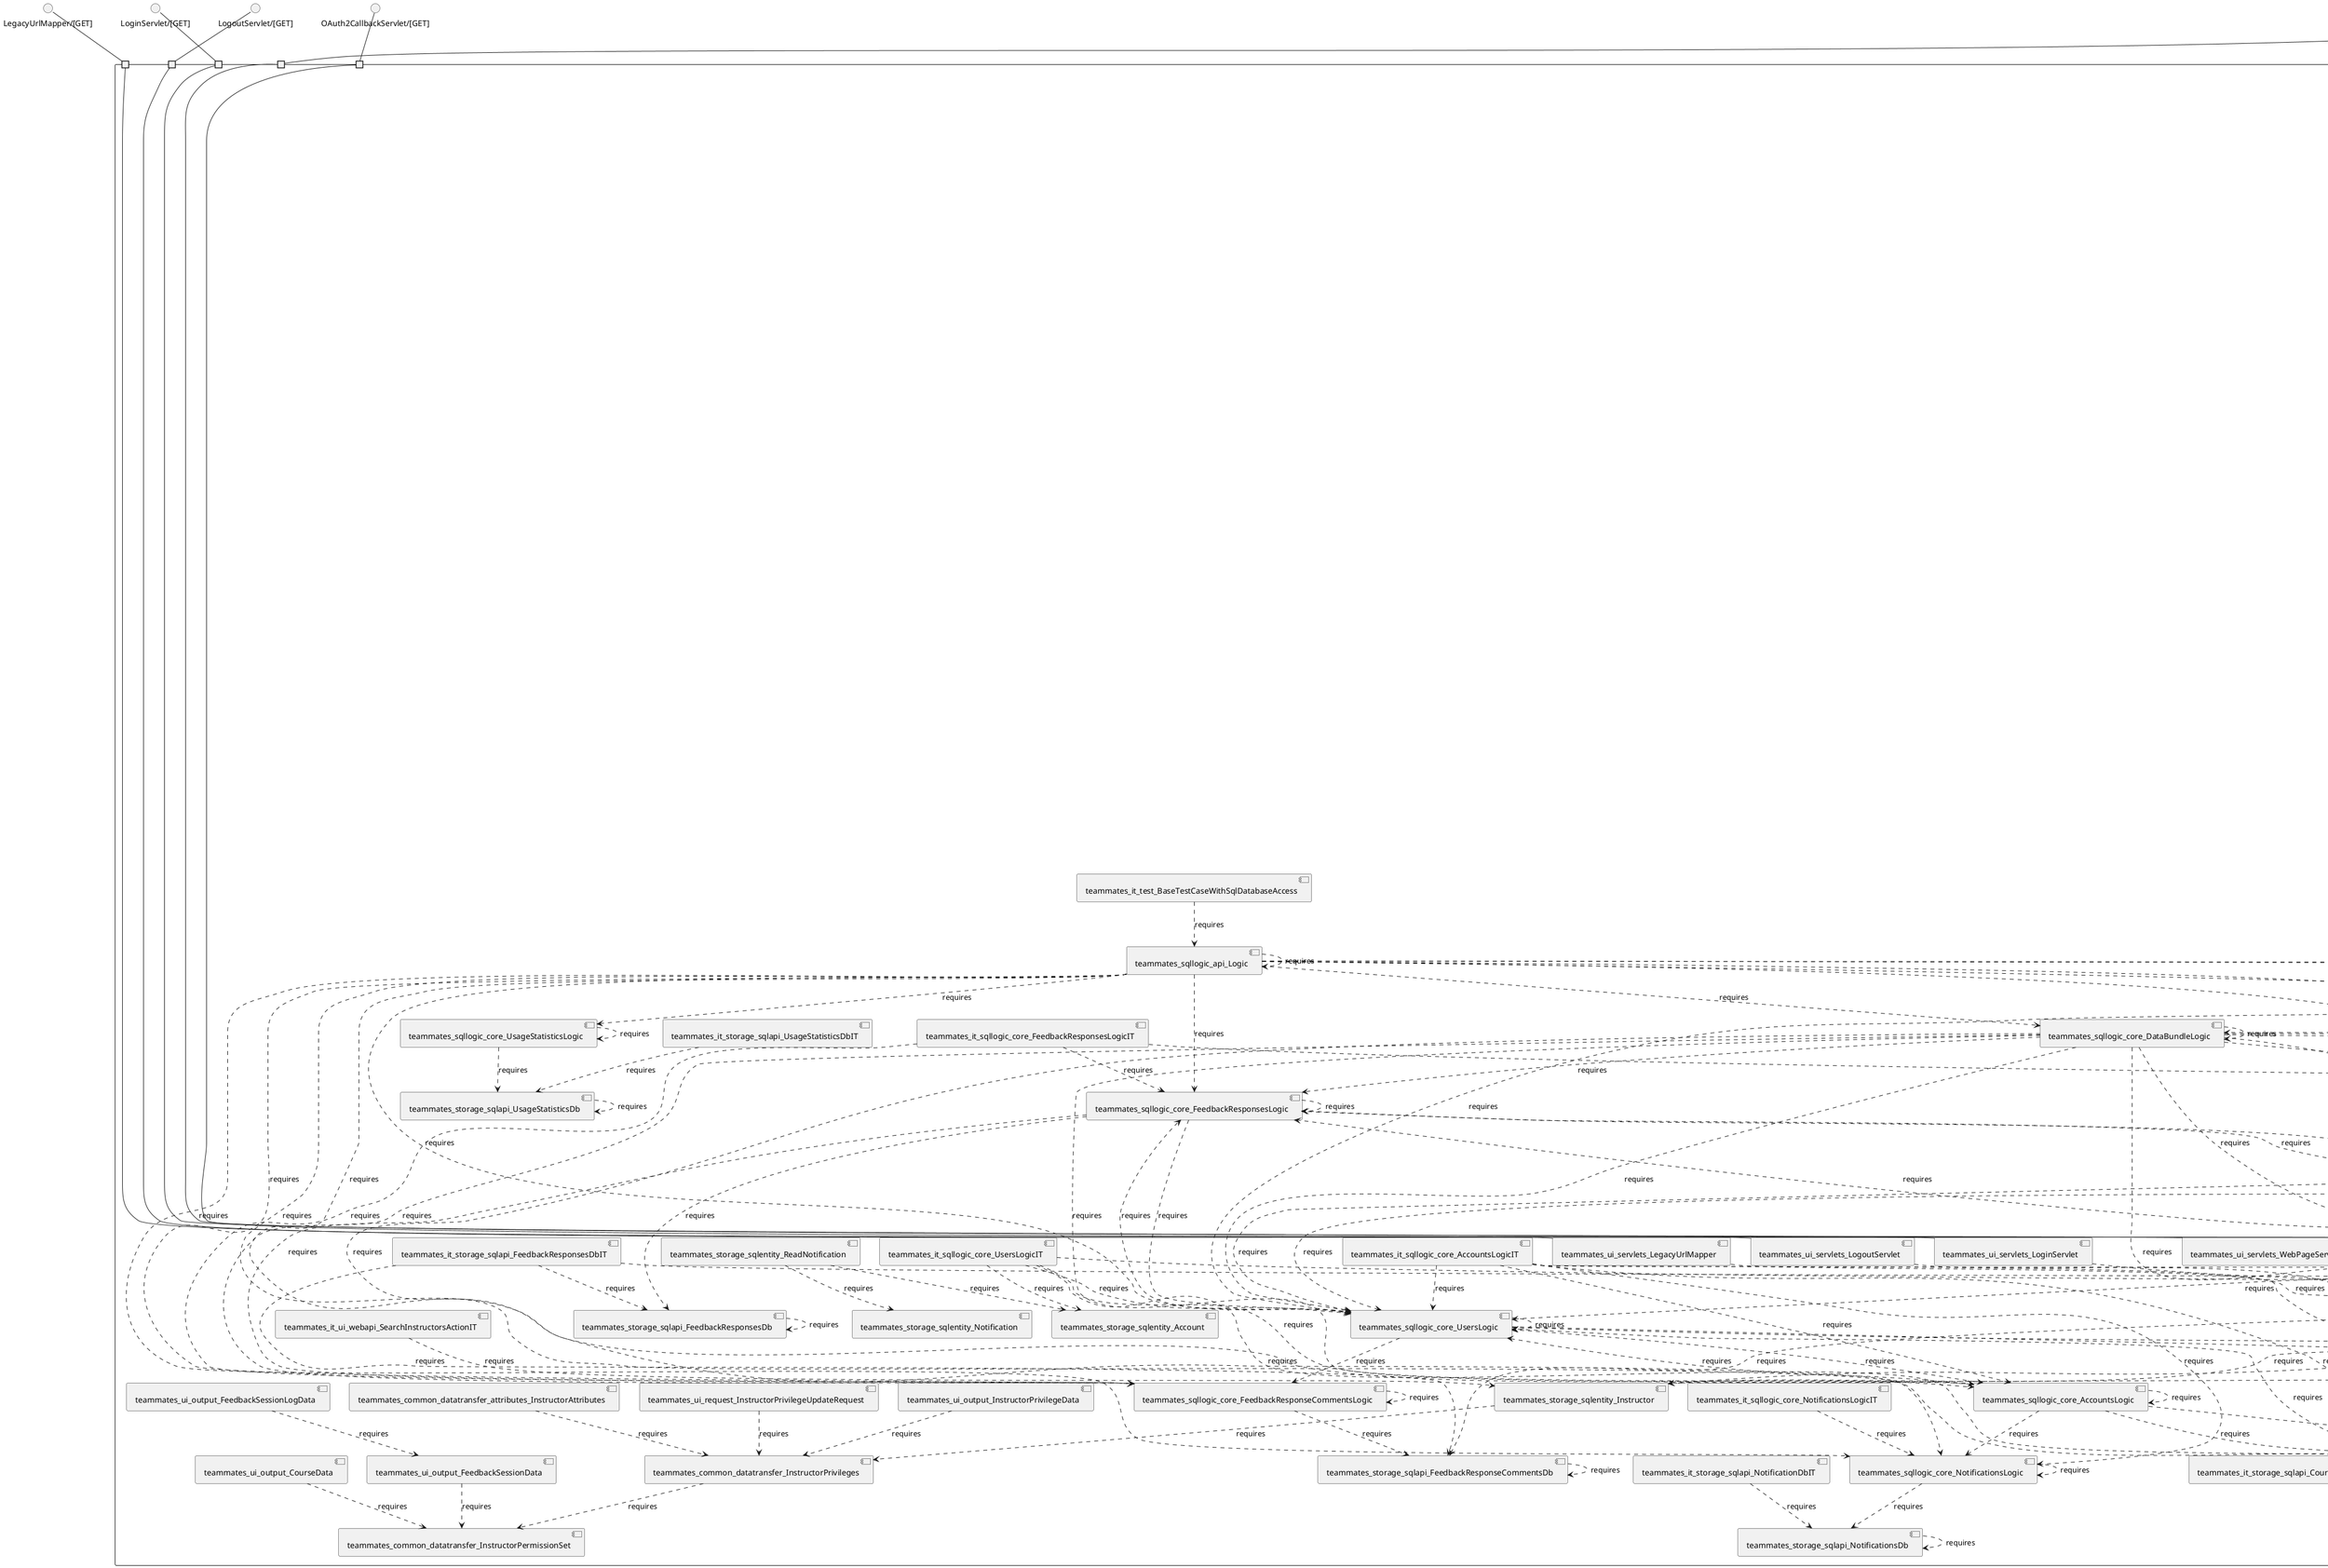 @startuml
skinparam fixCircleLabelOverlapping true
skinparam componentStyle uml2
component "teammates\n\n\n\n\n\n" {
[teammates_common_datatransfer_questions_FeedbackMcqQuestionDetails]
[teammates_it_storage_sqlapi_FeedbackSessionLogsDbIT]
[teammates_ui_webapi_UnpublishFeedbackSessionAction]
[teammates_storage_sqlapi_AccountRequestsDb]
[teammates_storage_sqlentity_responses_FeedbackMcqResponse]
[teammates_storage_sqlapi_NotificationsDb]
[teammates_common_datatransfer_questions_FeedbackMsqQuestionDetails]
[teammates_sqllogic_core_FeedbackResponsesLogic]
[teammates_ui_output_FeedbackResponseCommentData]
[teammates_common_datatransfer_questions_FeedbackConstantSumQuestionDetails]
[teammates_it_sqllogic_core_AccountRequestsLogicIT]
[teammates_logic_api_AuthProxy]
[teammates_logic_external_EmptyRecaptchaService]
[teammates_ui_webapi_CreateFeedbackSessionLogAction]
[teammates_it_sqllogic_core_FeedbackSessionLogsLogicIT]
[teammates_storage_sqlsearch_SearchManagerFactory]
[teammates_common_datatransfer_questions_FeedbackRankRecipientsResponseDetails]
[teammates_it_storage_sqlsearch_AccountRequestSearchIT]
[teammates_common_datatransfer_questions_FeedbackTextResponseDetails]
[teammates_ui_webapi_UpdateFeedbackSessionAction]
[teammates_logic_api_TaskQueuer]
[teammates_logic_external_FirebaseAuthService]
[teammates_ui_output_CourseData]
[teammates_storage_sqlentity_questions_FeedbackConstantSumQuestion]
[teammates_storage_sqlentity_responses_FeedbackRankOptionsResponse]
[teammates_common_datatransfer_questions_FeedbackNumericalScaleResponseDetails]
[teammates_ui_webapi_JoinCourseAction]
[teammates_it_sqllogic_core_DeadlineExtensionsLogicIT]
[teammates_ui_webapi_FeedbackSessionOpeningRemindersAction]
[teammates_ui_output_FeedbackQuestionData]
[teammates_storage_api_FeedbackSessionsDb]
[teammates_common_datatransfer_questions_FeedbackRankOptionsResponseDetails]
[teammates_sqllogic_core_DeadlineExtensionsLogic]
[teammates_ui_webapi_FeedbackSessionResendPublishedEmailWorkerAction]
[teammates_sqllogic_core_DataBundleLogic]
[teammates_it_storage_sqlapi_UsersDbIT]
[teammates_storage_sqlentity_questions_FeedbackContributionQuestion]
[teammates_it_storage_sqlapi_NotificationDbIT]
[teammates_storage_sqlentity_Notification]
[teammates_storage_api_AccountsDb]
[teammates_storage_sqlapi_UsageStatisticsDb]
[teammates_logic_api_Logic]
[teammates_ui_webapi_ResetAccountRequestAction]
[teammates_storage_search_StudentSearchManager]
[teammates_sqllogic_core_AccountsLogic]
[teammates_it_ui_webapi_SearchStudentsActionIT]
[teammates_it_sqllogic_core_DataBundleLogicIT]
[teammates_it_storage_sqlapi_CoursesDbIT]
[teammates_common_datatransfer_questions_FeedbackContributionQuestionDetails]
[teammates_storage_sqlapi_AccountsDb]
[teammates_ui_webapi_CreateFeedbackSessionAction]
[teammates_ui_output_FeedbackSessionLogData]
[teammates_logic_core_DeadlineExtensionsLogic]
[teammates_ui_webapi_DatastoreBackupAction]
[teammates_client_scripts_testdataconversion_UuidGenerator]
[teammates_logic_external_GoogleCloudTasksService]
[teammates_ui_request_InstructorPrivilegeUpdateRequest]
[teammates_sqllogic_core_FeedbackSessionLogsLogic]
[teammates_storage_search_SearchManagerFactory]
[teammates_common_util_StringHelper]
[teammates_ui_servlets_WebApiServlet]
[teammates_ui_webapi_FeedbackSessionOpeningSoonRemindersAction]
[teammates_storage_api_FeedbackQuestionsDb]
[teammates_it_ui_webapi_StudentSearchIndexingWorkerActionIT]
[teammates_common_datatransfer_questions_FeedbackConstantSumResponseDetails]
[teammates_it_storage_sqlapi_FeedbackResponsesDbIT]
[teammates_client_scripts_testdataconversion_DataStoreToSqlConverter]
[teammates_ui_output_FeedbackResponseData]
[teammates_storage_api_CoursesDb]
[teammates_common_datatransfer_SqlDataBundle]
[teammates_ui_webapi_ArchiveCourseAction]
[teammates_storage_api_FeedbackResponsesDb]
[teammates_sqllogic_api_SqlEmailGenerator]
[teammates_client_scripts_GenerateUsageStatisticsObjects]
[teammates_storage_sqlentity_Instructor]
[teammates_storage_sqlentity_FeedbackSession]
[teammates_storage_sqlentity_questions_FeedbackMcqQuestion]
[teammates_logic_core_FeedbackSessionsLogic]
[teammates_it_storage_sqlapi_FeedbackResponseCommentsDbIT]
[teammates_ui_webapi_SendErrorReportAction]
[teammates_logic_core_CoursesLogic]
[teammates_storage_sqlapi_DeadlineExtensionsDb]
[teammates_it_storage_sqlapi_AccountRequestsDbIT]
[teammates_common_datatransfer_questions_FeedbackMsqResponseDetails]
[teammates_ui_webapi_FeedbackSessionClosingRemindersAction]
[teammates_storage_api_AccountRequestsDb]
[teammates_common_util_Config]
[teammates_common_datatransfer_attributes_InstructorAttributes]
[teammates_logic_core_InstructorsLogic]
[teammates_common_datatransfer_InstructorPrivileges]
[teammates_storage_sqlentity_Account]
[teammates_logic_external_EmptyEmailService]
[teammates_storage_sqlentity_responses_FeedbackConstantSumResponse]
[teammates_sqllogic_core_FeedbackQuestionsLogic]
[teammates_common_datatransfer_questions_FeedbackNumericalScaleQuestionDetails]
[teammates_logic_core_NotificationsLogic]
[teammates_storage_sqlentity_responses_FeedbackNumericalScaleResponse]
[teammates_ui_webapi_PublishFeedbackSessionAction]
[teammates_ui_servlets_OriginCheckFilter]
[teammates_storage_sqlentity_FeedbackResponseComment]
[teammates_common_datatransfer_attributes_CourseAttributes]
[teammates_storage_sqlapi_FeedbackSessionLogsDb]
[teammates_it_storage_sqlsearch_InstructorSearchIT]
[teammates_ui_webapi_CalculateUsageStatisticsAction]
[teammates_storage_sqlentity_questions_FeedbackTextQuestion]
[teammates_storage_sqlentity_responses_FeedbackMsqResponse]
[teammates_common_datatransfer_attributes_FeedbackQuestionAttributes]
[teammates_common_datatransfer_questions_FeedbackRubricQuestionDetails]
[teammates_storage_sqlentity_questions_FeedbackNumericalScaleQuestion]
[teammates_logic_external_MailjetService]
[teammates_logic_external_LocalTaskQueueService]
[teammates_it_ui_webapi_UpdateFeedbackSessionLogsActionIT]
[teammates_storage_sqlsearch_InstructorSearchDocument]
[teammates_it_storage_sqlapi_FeedbackSessionsDbIT]
[teammates_ui_webapi_FeedbackSessionRemindParticularUsersEmailWorkerAction]
[teammates_logic_core_UsageStatisticsLogic]
[teammates_logic_external_MailgunService]
[teammates_logic_core_AccountRequestsLogic]
[teammates_storage_sqlentity_Student]
[teammates_logic_core_DataBundleLogic]
[teammates_sqllogic_core_FeedbackSessionsLogic]
[teammates_client_scripts_testdataconversion_ConvertDatastoreJsonToSqlJson]
[teammates_logic_api_RecaptchaVerifier]
[teammates_it_ui_webapi_SearchInstructorsActionIT]
[teammates_storage_api_StudentsDb]
[teammates_ui_webapi_CreateAccountAction]
[teammates_sqllogic_core_UsersLogic]
[teammates_it_storage_sqlapi_FeedbackQuestionsDbIT]
[teammates_it_sqllogic_api_EmailGeneratorTestIT]
[teammates_storage_sqlentity_responses_FeedbackContributionResponse]
[teammates_common_datatransfer_DataBundle]
[teammates_storage_sqlentity_responses_FeedbackRubricResponse]
[teammates_sqllogic_core_UsageStatisticsLogic]
[teammates_storage_sqlentity_ReadNotification]
[teammates_it_sqllogic_core_NotificationsLogicIT]
[teammates_storage_api_NotificationsDb]
[teammates_storage_sqlsearch_StudentSearchDocument]
[teammates_logic_external_GoogleRecaptchaService]
[teammates_logic_core_LogicStarter]
[teammates_client_scripts_DataMigrationForTeamNameInResponseGiver]
[teammates_storage_sqlentity_questions_FeedbackRubricQuestion]
[teammates_logic_api_EmailSender]
[teammates_common_datatransfer_TeamEvalResult]
[teammates_storage_sqlentity_questions_FeedbackMsqQuestion]
[teammates_ui_webapi_FeedbackSessionClosedRemindersAction]
[teammates_logic_core_FeedbackResponsesLogic]
[teammates_sqllogic_api_Logic]
[teammates_ui_webapi_FeedbackSessionRemindEmailWorkerAction]
[teammates_storage_api_UsageStatisticsDb]
[teammates_logic_core_FeedbackResponseCommentsLogic]
[teammates_sqllogic_core_FeedbackResponseCommentsLogic]
[teammates_ui_webapi_UpdateInstructorPrivilegeAction]
[teammates_storage_sqlapi_UsersDb]
[teammates_ui_webapi_FeedbackSessionUnpublishedEmailWorkerAction]
[teammates_storage_api_DeadlineExtensionsDb]
[teammates_ui_servlets_RequestTraceFilter]
[teammates_it_sqllogic_core_FeedbackSessionsLogicIT]
[teammates_ui_servlets_LegacyUrlMapper]
[teammates_it_sqllogic_core_FeedbackQuestionsLogicIT]
[teammates_it_storage_sqlsearch_StudentSearchIT]
[teammates_storage_search_StudentSearchDocument]
[teammates_ui_servlets_OAuth2CallbackServlet]
[teammates_storage_sqlapi_FeedbackQuestionsDb]
[teammates_it_sqllogic_core_FeedbackResponsesLogicIT]
[teammates_sqllogic_core_CoursesLogic]
[teammates_sqllogic_core_LogicStarter]
[teammates_ui_webapi_CreateNotificationAction]
[teammates_client_scripts_DataMigrationForFeedbackSessionMismatchedTimezone]
[teammates_logic_api_EmailGenerator]
[teammates_it_test_BaseTestCaseWithSqlDatabaseAccess]
[teammates_ui_output_FeedbackSessionData]
[teammates_storage_sqlentity_DeadlineExtension]
[teammates_storage_search_InstructorSearchDocument]
[teammates_storage_sqlentity_Course]
[teammates_storage_sqlsearch_StudentSearchManager]
[teammates_ui_servlets_LoginServlet]
[teammates_ui_webapi_SubmitFeedbackResponsesAction]
[teammates_storage_sqlapi_FeedbackSessionsDb]
[teammates_storage_sqlapi_FeedbackResponseCommentsDb]
[teammates_storage_sqlapi_FeedbackResponsesDb]
[teammates_logic_core_StudentsLogic]
[teammates_it_storage_sqlapi_AccountsDbIT]
[teammates_main_Application]
[teammates_logic_external_SendgridService]
[teammates_ui_webapi_FeedbackSessionPublishedEmailWorkerAction]
[teammates_common_datatransfer_questions_FeedbackRubricResponseDetails]
[teammates_storage_sqlentity_Team]
[teammates_common_datatransfer_InstructorPermissionSet]
[teammates_common_datatransfer_attributes_FeedbackResponseAttributes]
[teammates_storage_search_InstructorSearchManager]
[teammates_storage_sqlentity_responses_FeedbackRankRecipientsResponse]
[teammates_storage_sqlentity_FeedbackSessionLog]
[teammates_storage_sqlsearch_InstructorSearchManager]
[teammates_logic_external_EmptyAuthService]
[teammates_sqllogic_core_NotificationsLogic]
[teammates_sqllogic_core_AccountRequestsLogic]
[teammates_common_util_Logger]
[teammates_storage_sqlentity_responses_FeedbackTextResponse]
[teammates_storage_sqlapi_CoursesDb]
[teammates_common_datatransfer_questions_FeedbackMcqResponseDetails]
[teammates_ui_servlets_LogoutServlet]
[teammates_it_sqllogic_core_AccountsLogicIT]
[teammates_common_datatransfer_questions_FeedbackContributionResponseDetails]
[teammates_client_scripts_PopulateCourseSearchDocuments]
[teammates_logic_core_FeedbackQuestionsLogic]
[teammates_it_sqllogic_core_UsersLogicIT]
[teammates_storage_api_InstructorsDb]
[teammates_logic_core_AccountsLogic]
[teammates_storage_api_FeedbackResponseCommentsDb]
[teammates_common_datatransfer_questions_FeedbackTextQuestionDetails]
[teammates_it_storage_sqlapi_UsageStatisticsDbIT]
[teammates_ui_output_InstructorPrivilegeData]
[teammates_storage_sqlsearch_AccountRequestSearchManager]
[teammates_storage_search_AccountRequestSearchManager]
[teammates_logic_api_UserProvision]
[teammates_ui_servlets_WebPageServlet]
[teammates_storage_sqlentity_Section]
[teammates_storage_sqlapi_EntitiesDb]
portin " " as teammates_requires_LegacyUrlMapper_GET_
portin " " as teammates_requires_LogoutServlet_GET_
portin " " as teammates_requires_LoginServlet_GET_
portin " " as teammates_requires_WebPageServlet_GET_
portin " " as teammates_requires_OAuth2CallbackServlet_GET_
portin " " as teammates_requires_WebApiServlet_DELETE_GET_POST_PUT_
[teammates_sqllogic_api_SqlEmailGenerator]..>[teammates_sqllogic_core_CoursesLogic] : requires
[teammates_it_storage_sqlapi_CoursesDbIT]..>[teammates_storage_sqlapi_CoursesDb] : requires
[teammates_logic_core_InstructorsLogic]..>[teammates_common_util_Logger] : requires
[teammates_it_storage_sqlapi_FeedbackQuestionsDbIT]..>[teammates_storage_sqlapi_FeedbackQuestionsDb] : requires
[teammates_common_datatransfer_attributes_FeedbackResponseAttributes]..>[teammates_common_datatransfer_questions_FeedbackMsqResponseDetails] : requires
[teammates_logic_core_AccountsLogic]..>[teammates_logic_core_AccountsLogic] : requires
[teammates_storage_sqlentity_FeedbackResponseComment]..>[teammates_storage_sqlentity_responses_FeedbackNumericalScaleResponse] : requires
[teammates_it_ui_webapi_SearchInstructorsActionIT]..>[teammates_storage_sqlentity_Instructor] : requires
[teammates_logic_core_StudentsLogic]..>[teammates_logic_core_StudentsLogic] : requires
[teammates_common_datatransfer_attributes_FeedbackQuestionAttributes]..>[teammates_common_datatransfer_questions_FeedbackConstantSumQuestionDetails] : requires
[teammates_logic_core_CoursesLogic]..>[teammates_logic_core_FeedbackQuestionsLogic] : requires
[teammates_storage_sqlentity_responses_FeedbackNumericalScaleResponse]..>[teammates_common_datatransfer_questions_FeedbackNumericalScaleResponseDetails] : requires
[teammates_logic_core_InstructorsLogic]..>[teammates_logic_core_InstructorsLogic] : requires
[teammates_storage_api_FeedbackResponsesDb]..>[teammates_storage_api_FeedbackResponsesDb] : requires
[teammates_sqllogic_api_SqlEmailGenerator]..>[teammates_sqllogic_core_DeadlineExtensionsLogic] : requires
[teammates_logic_core_AccountsLogic]..>[teammates_logic_core_InstructorsLogic] : requires
[teammates_logic_core_FeedbackResponseCommentsLogic]..>[teammates_storage_api_FeedbackResponseCommentsDb] : requires
[teammates_ui_output_InstructorPrivilegeData]..>[teammates_common_datatransfer_InstructorPrivileges] : requires
[teammates_it_storage_sqlsearch_InstructorSearchIT]..>[teammates_common_datatransfer_SqlDataBundle] : requires
[teammates_logic_core_FeedbackSessionsLogic]..>[teammates_logic_core_FeedbackQuestionsLogic] : requires
[teammates_it_sqllogic_core_AccountsLogicIT]..>[teammates_sqllogic_core_CoursesLogic] : requires
[teammates_storage_sqlentity_FeedbackResponseComment]..>[teammates_storage_sqlentity_responses_FeedbackMsqResponse] : requires
[teammates_common_datatransfer_attributes_FeedbackResponseAttributes]..>[teammates_common_datatransfer_questions_FeedbackRubricResponseDetails] : requires
[teammates_sqllogic_core_FeedbackResponsesLogic]..>[teammates_sqllogic_core_FeedbackResponseCommentsLogic] : requires
[teammates_logic_core_FeedbackResponsesLogic]..>[teammates_logic_core_FeedbackResponseCommentsLogic] : requires
[teammates_sqllogic_core_UsageStatisticsLogic]..>[teammates_sqllogic_core_UsageStatisticsLogic] : requires
[teammates_ui_webapi_CreateFeedbackSessionLogAction]..>[teammates_common_util_Logger] : requires
[teammates_main_Application]..>[teammates_common_util_Logger] : requires
[teammates_storage_api_UsageStatisticsDb]..>[teammates_storage_api_UsageStatisticsDb] : requires
[teammates_storage_sqlentity_questions_FeedbackTextQuestion]..>[teammates_common_datatransfer_questions_FeedbackTextQuestionDetails] : requires
[teammates_it_storage_sqlapi_FeedbackSessionsDbIT]..>[teammates_storage_sqlapi_FeedbackSessionsDb] : requires
[teammates_sqllogic_core_FeedbackResponsesLogic]..>[teammates_storage_sqlapi_FeedbackResponsesDb] : requires
[teammates_ui_output_FeedbackResponseData]..>[teammates_common_datatransfer_questions_FeedbackRankOptionsResponseDetails] : requires
[teammates_storage_sqlsearch_SearchManagerFactory]..>[teammates_storage_sqlsearch_InstructorSearchManager] : requires
[teammates_logic_core_FeedbackQuestionsLogic]..>[teammates_logic_core_FeedbackResponsesLogic] : requires
[teammates_logic_api_Logic]..>[teammates_logic_core_AccountsLogic] : requires
[teammates_ui_webapi_JoinCourseAction]..>[teammates_common_util_Logger] : requires
[teammates_logic_core_FeedbackSessionsLogic]..>[teammates_logic_core_CoursesLogic] : requires
[teammates_storage_sqlentity_ReadNotification]..>[teammates_storage_sqlentity_Notification] : requires
[teammates_ui_output_FeedbackQuestionData]..>[teammates_common_datatransfer_questions_FeedbackNumericalScaleQuestionDetails] : requires
[teammates_logic_core_DeadlineExtensionsLogic]..>[teammates_storage_api_DeadlineExtensionsDb] : requires
[teammates_logic_core_UsageStatisticsLogic]..>[teammates_logic_core_StudentsLogic] : requires
[teammates_it_sqllogic_core_AccountsLogicIT]..>[teammates_storage_sqlapi_AccountsDb] : requires
[teammates_logic_api_RecaptchaVerifier]..>[teammates_logic_external_EmptyRecaptchaService] : requires
[teammates_common_datatransfer_attributes_FeedbackQuestionAttributes]..>[teammates_common_datatransfer_questions_FeedbackNumericalScaleQuestionDetails] : requires
[teammates_storage_search_InstructorSearchManager]..>[teammates_storage_api_CoursesDb] : requires
[teammates_logic_core_CoursesLogic]..>[teammates_logic_core_StudentsLogic] : requires
[teammates_storage_sqlapi_FeedbackResponseCommentsDb]..>[teammates_storage_sqlapi_FeedbackResponseCommentsDb] : requires
[teammates_storage_sqlapi_FeedbackSessionsDb]..>[teammates_storage_sqlapi_FeedbackSessionsDb] : requires
[teammates_sqllogic_core_FeedbackSessionsLogic]..>[teammates_sqllogic_core_FeedbackSessionsLogic] : requires
[teammates_sqllogic_core_AccountRequestsLogic]..>[teammates_sqllogic_core_AccountRequestsLogic] : requires
[teammates_storage_api_InstructorsDb]..>[teammates_storage_api_InstructorsDb] : requires
[teammates_ui_output_FeedbackResponseData]..>[teammates_common_datatransfer_questions_FeedbackNumericalScaleResponseDetails] : requires
[teammates_logic_core_FeedbackQuestionsLogic]..>[teammates_logic_core_FeedbackQuestionsLogic] : requires
[teammates_storage_sqlentity_questions_FeedbackContributionQuestion]..>[teammates_common_datatransfer_questions_FeedbackContributionQuestionDetails] : requires
[teammates_it_storage_sqlapi_UsersDbIT]..>[teammates_storage_sqlentity_Course] : requires
[teammates_logic_core_FeedbackResponsesLogic]..>[teammates_storage_api_FeedbackResponsesDb] : requires
[teammates_storage_sqlentity_responses_FeedbackTextResponse]..>[teammates_common_datatransfer_questions_FeedbackTextResponseDetails] : requires
[teammates_ui_webapi_FeedbackSessionPublishedEmailWorkerAction]..>[teammates_common_util_Logger] : requires
[teammates_storage_sqlentity_Instructor]..>[teammates_common_datatransfer_InstructorPrivileges] : requires
[teammates_it_sqllogic_core_FeedbackSessionsLogicIT]..>[teammates_common_datatransfer_SqlDataBundle] : requires
[teammates_storage_sqlentity_questions_FeedbackMcqQuestion]..>[teammates_common_datatransfer_questions_FeedbackMcqQuestionDetails] : requires
[teammates_sqllogic_api_SqlEmailGenerator]..>[teammates_sqllogic_core_UsersLogic] : requires
[teammates_logic_core_DeadlineExtensionsLogic]..>[teammates_logic_core_DeadlineExtensionsLogic] : requires
[teammates_sqllogic_core_FeedbackResponsesLogic]..>[teammates_sqllogic_core_FeedbackQuestionsLogic] : requires
[teammates_storage_sqlentity_responses_FeedbackContributionResponse]..>[teammates_common_datatransfer_questions_FeedbackContributionResponseDetails] : requires
[teammates_it_storage_sqlsearch_AccountRequestSearchIT]..>[teammates_storage_sqlapi_AccountRequestsDb] : requires
[teammates_storage_sqlentity_responses_FeedbackRubricResponse]..>[teammates_common_datatransfer_questions_FeedbackRubricResponseDetails] : requires
[teammates_sqllogic_core_UsersLogic]..>[teammates_sqllogic_core_UsersLogic] : requires
[teammates_sqllogic_api_Logic]..>[teammates_sqllogic_api_Logic] : requires
[teammates_ui_servlets_OAuth2CallbackServlet]..>[teammates_common_util_Logger] : requires
[teammates_common_datatransfer_attributes_FeedbackResponseAttributes]..>[teammates_common_datatransfer_questions_FeedbackNumericalScaleResponseDetails] : requires
[teammates_storage_api_StudentsDb]..>[teammates_storage_api_StudentsDb] : requires
[teammates_sqllogic_api_SqlEmailGenerator]..>[teammates_sqllogic_api_SqlEmailGenerator] : requires
[teammates_ui_output_FeedbackResponseData]..>[teammates_common_datatransfer_questions_FeedbackContributionResponseDetails] : requires
[teammates_logic_api_Logic]..>[teammates_logic_core_InstructorsLogic] : requires
[teammates_logic_core_AccountsLogic]..>[teammates_logic_core_NotificationsLogic] : requires
[teammates_sqllogic_core_UsersLogic]..>[teammates_sqllogic_core_AccountsLogic] : requires
[teammates_logic_core_CoursesLogic]..>[teammates_logic_core_CoursesLogic] : requires
[teammates_it_sqllogic_core_AccountsLogicIT]..>[teammates_common_datatransfer_SqlDataBundle] : requires
[teammates_sqllogic_api_Logic]..>[teammates_sqllogic_core_UsersLogic] : requires
[teammates_logic_core_DataBundleLogic]..>[teammates_storage_api_FeedbackSessionsDb] : requires
[teammates_ui_servlets_LoginServlet]..>[teammates_common_util_Logger] : requires
[teammates_storage_sqlsearch_SearchManagerFactory]..>[teammates_storage_sqlsearch_AccountRequestSearchManager] : requires
[teammates_sqllogic_core_FeedbackSessionsLogic]..>[teammates_sqllogic_core_FeedbackQuestionsLogic] : requires
[teammates_ui_output_FeedbackResponseData]..>[teammates_common_datatransfer_questions_FeedbackMcqResponseDetails] : requires
[teammates_it_sqllogic_core_AccountsLogicIT]..>[teammates_sqllogic_core_NotificationsLogic] : requires
[teammates_storage_api_FeedbackResponseCommentsDb]..>[teammates_common_util_Logger] : requires
[teammates_it_sqllogic_core_FeedbackResponsesLogicIT]..>[teammates_common_datatransfer_SqlDataBundle] : requires
[teammates_it_sqllogic_core_FeedbackQuestionsLogicIT]..>[teammates_common_datatransfer_SqlDataBundle] : requires
[teammates_logic_core_CoursesLogic]..>[teammates_logic_core_FeedbackResponsesLogic] : requires
[teammates_storage_sqlentity_FeedbackResponseComment]..>[teammates_storage_sqlentity_responses_FeedbackContributionResponse] : requires
[teammates_ui_output_FeedbackQuestionData]..>[teammates_common_datatransfer_questions_FeedbackConstantSumQuestionDetails] : requires
[teammates_sqllogic_core_CoursesLogic]..>[teammates_sqllogic_core_FeedbackSessionsLogic] : requires
[teammates_it_sqllogic_core_UsersLogicIT]..>[teammates_storage_sqlentity_Account] : requires
[teammates_client_scripts_DataMigrationForTeamNameInResponseGiver]..>[teammates_logic_core_StudentsLogic] : requires
[teammates_storage_sqlapi_CoursesDb]..>[teammates_storage_sqlapi_CoursesDb] : requires
[teammates_logic_core_UsageStatisticsLogic]..>[teammates_logic_core_UsageStatisticsLogic] : requires
[teammates_ui_webapi_CreateNotificationAction]..>[teammates_common_util_Logger] : requires
[teammates_logic_core_InstructorsLogic]..>[teammates_logic_core_FeedbackResponseCommentsLogic] : requires
[teammates_it_storage_sqlapi_AccountsDbIT]..>[teammates_storage_sqlapi_AccountsDb] : requires
[teammates_logic_core_FeedbackResponsesLogic]..>[teammates_logic_core_FeedbackResponsesLogic] : requires
[teammates_logic_api_RecaptchaVerifier]..>[teammates_logic_api_RecaptchaVerifier] : requires
[teammates_logic_core_FeedbackResponsesLogic]..>[teammates_logic_core_FeedbackQuestionsLogic] : requires
[teammates_sqllogic_core_AccountRequestsLogic]..>[teammates_storage_sqlapi_AccountRequestsDb] : requires
[teammates_client_scripts_testdataconversion_ConvertDatastoreJsonToSqlJson]..>[teammates_client_scripts_testdataconversion_DataStoreToSqlConverter] : requires
[teammates_logic_core_DataBundleLogic]..>[teammates_storage_api_NotificationsDb] : requires
[teammates_logic_api_Logic]..>[teammates_logic_core_FeedbackSessionsLogic] : requires
[teammates_ui_webapi_FeedbackSessionUnpublishedEmailWorkerAction]..>[teammates_common_util_Logger] : requires
[teammates_logic_core_NotificationsLogic]..>[teammates_storage_api_NotificationsDb] : requires
[teammates_logic_api_TaskQueuer]..>[teammates_logic_external_LocalTaskQueueService] : requires
[teammates_it_sqllogic_core_UsersLogicIT]..>[teammates_storage_sqlentity_Course] : requires
[teammates_sqllogic_api_Logic]..>[teammates_sqllogic_core_DeadlineExtensionsLogic] : requires
[teammates_logic_core_UsageStatisticsLogic]..>[teammates_storage_api_UsageStatisticsDb] : requires
[teammates_logic_api_Logic]..>[teammates_logic_core_DeadlineExtensionsLogic] : requires
[teammates_sqllogic_core_DataBundleLogic]..>[teammates_sqllogic_core_FeedbackSessionLogsLogic] : requires
[teammates_it_storage_sqlapi_UsersDbIT]..>[teammates_storage_sqlapi_UsersDb] : requires
[teammates_logic_external_GoogleRecaptchaService]..>[teammates_common_util_Logger] : requires
[teammates_logic_api_EmailSender]..>[teammates_logic_external_MailjetService] : requires
[teammates_logic_core_FeedbackQuestionsLogic]..>[teammates_logic_core_FeedbackSessionsLogic] : requires
[teammates_common_datatransfer_attributes_FeedbackResponseAttributes]..>[teammates_common_datatransfer_questions_FeedbackContributionResponseDetails] : requires
[teammates_common_util_Config]..>[teammates_common_util_Logger] : requires
[teammates_it_storage_sqlapi_FeedbackSessionLogsDbIT]..>[teammates_common_datatransfer_SqlDataBundle] : requires
[teammates_it_ui_webapi_StudentSearchIndexingWorkerActionIT]..>[teammates_storage_sqlentity_Student] : requires
[teammates_storage_sqlentity_FeedbackResponseComment]..>[teammates_storage_sqlentity_responses_FeedbackMcqResponse] : requires
[teammates_sqllogic_core_FeedbackQuestionsLogic]..>[teammates_storage_sqlapi_FeedbackQuestionsDb] : requires
[teammates_client_scripts_testdataconversion_ConvertDatastoreJsonToSqlJson]..>[teammates_common_datatransfer_DataBundle] : requires
[teammates_logic_api_UserProvision]..>[teammates_sqllogic_core_UsersLogic] : requires
[teammates_storage_search_SearchManagerFactory]..>[teammates_storage_search_AccountRequestSearchManager] : requires
[teammates_sqllogic_api_Logic]..>[teammates_sqllogic_core_CoursesLogic] : requires
[teammates_ui_output_CourseData]..>[teammates_common_datatransfer_InstructorPermissionSet] : requires
[teammates_logic_api_EmailGenerator]..>[teammates_logic_core_FeedbackSessionsLogic] : requires
[teammates_logic_core_FeedbackResponseCommentsLogic]..>[teammates_logic_core_FeedbackSessionsLogic] : requires
[teammates_it_sqllogic_core_AccountsLogicIT]..>[teammates_sqllogic_core_UsersLogic] : requires
[teammates_client_scripts_DataMigrationForFeedbackSessionMismatchedTimezone]..>[teammates_logic_core_CoursesLogic] : requires
[teammates_logic_core_DataBundleLogic]..>[teammates_storage_api_AccountsDb] : requires
[teammates_sqllogic_api_Logic]..>[teammates_sqllogic_core_NotificationsLogic] : requires
[teammates_it_sqllogic_core_UsersLogicIT]..>[teammates_sqllogic_core_UsersLogic] : requires
[teammates_common_datatransfer_attributes_FeedbackResponseAttributes]..>[teammates_common_datatransfer_questions_FeedbackTextResponseDetails] : requires
[teammates_ui_request_InstructorPrivilegeUpdateRequest]..>[teammates_common_datatransfer_InstructorPrivileges] : requires
[teammates_ui_servlets_RequestTraceFilter]..>[teammates_common_util_Logger] : requires
[teammates_ui_webapi_FeedbackSessionRemindEmailWorkerAction]..>[teammates_common_util_Logger] : requires
[teammates_sqllogic_core_FeedbackResponsesLogic]..>[teammates_sqllogic_core_UsersLogic] : requires
[teammates_logic_core_DataBundleLogic]..>[teammates_storage_api_DeadlineExtensionsDb] : requires
[teammates_logic_core_DataBundleLogic]..>[teammates_storage_api_FeedbackResponsesDb] : requires
[teammates_sqllogic_core_DataBundleLogic]..>[teammates_sqllogic_core_UsersLogic] : requires
[teammates_it_sqllogic_core_FeedbackResponsesLogicIT]..>[teammates_sqllogic_core_FeedbackResponseCommentsLogic] : requires
[teammates_logic_core_AccountsLogic]..>[teammates_storage_sqlapi_AccountsDb] : requires
[teammates_sqllogic_core_FeedbackSessionsLogic]..>[teammates_sqllogic_core_FeedbackResponsesLogic] : requires
[teammates_it_sqllogic_core_NotificationsLogicIT]..>[teammates_sqllogic_core_NotificationsLogic] : requires
[teammates_logic_core_UsageStatisticsLogic]..>[teammates_logic_core_InstructorsLogic] : requires
[teammates_ui_webapi_FeedbackSessionClosedRemindersAction]..>[teammates_common_util_Logger] : requires
[teammates_it_sqllogic_core_DataBundleLogicIT]..>[teammates_sqllogic_core_DataBundleLogic] : requires
[teammates_logic_core_FeedbackQuestionsLogic]..>[teammates_logic_core_CoursesLogic] : requires
[teammates_logic_core_FeedbackSessionsLogic]..>[teammates_logic_core_FeedbackResponsesLogic] : requires
[teammates_common_datatransfer_TeamEvalResult]..>[teammates_common_util_Logger] : requires
[teammates_it_storage_sqlapi_UsageStatisticsDbIT]..>[teammates_storage_sqlapi_UsageStatisticsDb] : requires
[teammates_logic_core_StudentsLogic]..>[teammates_storage_api_StudentsDb] : requires
[teammates_it_sqllogic_core_FeedbackResponsesLogicIT]..>[teammates_sqllogic_core_FeedbackResponsesLogic] : requires
[teammates_it_sqllogic_core_AccountsLogicIT]..>[teammates_sqllogic_core_AccountsLogic] : requires
[teammates_storage_search_SearchManagerFactory]..>[teammates_storage_search_InstructorSearchManager] : requires
[teammates_logic_core_InstructorsLogic]..>[teammates_logic_core_FeedbackSessionsLogic] : requires
[teammates_logic_core_FeedbackSessionsLogic]..>[teammates_logic_core_StudentsLogic] : requires
[teammates_sqllogic_api_Logic]..>[teammates_sqllogic_core_AccountRequestsLogic] : requires
[teammates_logic_api_UserProvision]..>[teammates_logic_core_InstructorsLogic] : requires
[teammates_sqllogic_core_FeedbackSessionLogsLogic]..>[teammates_common_util_Logger] : requires
[teammates_it_storage_sqlapi_FeedbackResponseCommentsDbIT]..>[teammates_common_datatransfer_SqlDataBundle] : requires
[teammates_it_sqllogic_core_UsersLogicIT]..>[teammates_sqllogic_core_AccountsLogic] : requires
[teammates_storage_sqlentity_FeedbackSessionLog]..>[teammates_storage_sqlentity_FeedbackSession] : requires
[teammates_logic_core_FeedbackQuestionsLogic]..>[teammates_logic_core_InstructorsLogic] : requires
[teammates_sqllogic_core_UsersLogic]..>[teammates_storage_sqlapi_UsersDb] : requires
[teammates_sqllogic_core_DataBundleLogic]..>[teammates_sqllogic_core_AccountsLogic] : requires
[teammates_sqllogic_api_SqlEmailGenerator]..>[teammates_sqllogic_core_FeedbackSessionsLogic] : requires
[teammates_storage_api_CoursesDb]..>[teammates_storage_api_CoursesDb] : requires
[teammates_logic_core_DataBundleLogic]..>[teammates_storage_api_FeedbackResponseCommentsDb] : requires
[teammates_it_storage_sqlapi_FeedbackResponseCommentsDbIT]..>[teammates_storage_sqlapi_FeedbackResponseCommentsDb] : requires
[teammates_it_sqllogic_api_EmailGeneratorTestIT]..>[teammates_common_datatransfer_SqlDataBundle] : requires
[teammates_logic_api_EmailSender]..>[teammates_logic_external_EmptyEmailService] : requires
[teammates_it_ui_webapi_UpdateFeedbackSessionLogsActionIT]..>[teammates_storage_sqlentity_Student] : requires
[teammates_storage_sqlapi_AccountRequestsDb]..>[teammates_storage_sqlapi_AccountRequestsDb] : requires
[teammates_storage_search_SearchManagerFactory]..>[teammates_storage_search_StudentSearchManager] : requires
[teammates_logic_external_GoogleCloudTasksService]..>[teammates_common_util_Logger] : requires
[teammates_logic_core_FeedbackResponseCommentsLogic]..>[teammates_logic_core_StudentsLogic] : requires
[teammates_storage_sqlentity_responses_FeedbackRankRecipientsResponse]..>[teammates_common_datatransfer_questions_FeedbackRankRecipientsResponseDetails] : requires
[teammates_logic_core_FeedbackSessionsLogic]..>[teammates_storage_api_FeedbackSessionsDb] : requires
[teammates_logic_api_EmailGenerator]..>[teammates_logic_core_StudentsLogic] : requires
[teammates_logic_core_FeedbackSessionsLogic]..>[teammates_logic_core_FeedbackSessionsLogic] : requires
[teammates_storage_sqlsearch_StudentSearchDocument]..>[teammates_storage_sqlentity_Course] : requires
[teammates_logic_api_EmailSender]..>[teammates_logic_external_MailgunService] : requires
[teammates_storage_sqlentity_Section]..>[teammates_storage_sqlentity_Course] : requires
[teammates_logic_core_InstructorsLogic]..>[teammates_logic_core_DeadlineExtensionsLogic] : requires
[teammates_sqllogic_core_NotificationsLogic]..>[teammates_storage_sqlapi_NotificationsDb] : requires
[teammates_client_scripts_testdataconversion_DataStoreToSqlConverter]..>[teammates_client_scripts_testdataconversion_UuidGenerator] : requires
[teammates_it_storage_sqlsearch_StudentSearchIT]..>[teammates_storage_sqlapi_UsersDb] : requires
[teammates_logic_core_UsageStatisticsLogic]..>[teammates_logic_core_CoursesLogic] : requires
[teammates_storage_sqlentity_questions_FeedbackConstantSumQuestion]..>[teammates_common_datatransfer_questions_FeedbackConstantSumQuestionDetails] : requires
[teammates_sqllogic_core_NotificationsLogic]..>[teammates_sqllogic_core_NotificationsLogic] : requires
[teammates_logic_core_FeedbackResponseCommentsLogic]..>[teammates_logic_core_FeedbackResponsesLogic] : requires
[teammates_it_storage_sqlapi_UsersDbIT]..>[teammates_storage_sqlentity_Instructor] : requires
[teammates_it_storage_sqlapi_FeedbackResponsesDbIT]..>[teammates_common_datatransfer_SqlDataBundle] : requires
[teammates_it_sqllogic_api_EmailGeneratorTestIT]..>[teammates_sqllogic_api_SqlEmailGenerator] : requires
[teammates_storage_sqlentity_ReadNotification]..>[teammates_storage_sqlentity_Account] : requires
[teammates_common_datatransfer_attributes_FeedbackResponseAttributes]..>[teammates_common_datatransfer_questions_FeedbackRankOptionsResponseDetails] : requires
[teammates_sqllogic_core_FeedbackSessionsLogic]..>[teammates_common_util_Logger] : requires
[teammates_it_sqllogic_core_FeedbackQuestionsLogicIT]..>[teammates_sqllogic_core_FeedbackQuestionsLogic] : requires
[teammates_logic_external_FirebaseAuthService]..>[teammates_common_util_Logger] : requires
[teammates_it_storage_sqlapi_FeedbackResponsesDbIT]..>[teammates_storage_sqlapi_FeedbackResponseCommentsDb] : requires
[teammates_logic_api_Logic]..>[teammates_logic_core_StudentsLogic] : requires
[teammates_storage_search_InstructorSearchDocument]..>[teammates_common_datatransfer_attributes_CourseAttributes] : requires
[teammates_ui_output_FeedbackQuestionData]..>[teammates_common_datatransfer_questions_FeedbackMcqQuestionDetails] : requires
[teammates_common_datatransfer_attributes_FeedbackQuestionAttributes]..>[teammates_common_datatransfer_questions_FeedbackMcqQuestionDetails] : requires
[teammates_storage_sqlentity_FeedbackResponseComment]..>[teammates_storage_sqlentity_Section] : requires
[teammates_storage_sqlentity_responses_FeedbackRankOptionsResponse]..>[teammates_common_datatransfer_questions_FeedbackRankOptionsResponseDetails] : requires
[teammates_common_util_StringHelper]..>[teammates_common_util_Logger] : requires
[teammates_logic_api_Logic]..>[teammates_logic_api_Logic] : requires
[teammates_storage_sqlsearch_InstructorSearchManager]..>[teammates_storage_sqlapi_CoursesDb] : requires
[teammates_ui_servlets_OriginCheckFilter]..>[teammates_common_util_Logger] : requires
[teammates_sqllogic_core_AccountsLogic]..>[teammates_sqllogic_core_AccountsLogic] : requires
[teammates_storage_sqlentity_FeedbackResponseComment]..>[teammates_storage_sqlentity_responses_FeedbackTextResponse] : requires
[teammates_ui_output_FeedbackResponseData]..>[teammates_common_datatransfer_questions_FeedbackRubricResponseDetails] : requires
[teammates_it_sqllogic_core_FeedbackSessionLogsLogicIT]..>[teammates_sqllogic_core_FeedbackSessionLogsLogic] : requires
[teammates_storage_sqlapi_NotificationsDb]..>[teammates_storage_sqlapi_NotificationsDb] : requires
[teammates_sqllogic_core_DataBundleLogic]..>[teammates_sqllogic_core_FeedbackResponseCommentsLogic] : requires
[teammates_logic_core_CoursesLogic]..>[teammates_common_util_Logger] : requires
[teammates_it_ui_webapi_SearchStudentsActionIT]..>[teammates_storage_sqlentity_Student] : requires
[teammates_logic_core_CoursesLogic]..>[teammates_logic_core_FeedbackSessionsLogic] : requires
[teammates_logic_core_FeedbackSessionsLogic]..>[teammates_logic_core_DeadlineExtensionsLogic] : requires
[teammates_it_storage_sqlapi_UsersDbIT]..>[teammates_storage_sqlapi_AccountsDb] : requires
[teammates_sqllogic_api_Logic]..>[teammates_sqllogic_core_FeedbackSessionsLogic] : requires
[teammates_it_storage_sqlapi_AccountRequestsDbIT]..>[teammates_storage_sqlapi_AccountRequestsDb] : requires
[teammates_logic_api_Logic]..>[teammates_logic_core_AccountRequestsLogic] : requires
[teammates_storage_sqlsearch_InstructorSearchDocument]..>[teammates_storage_sqlentity_Course] : requires
[teammates_logic_core_FeedbackSessionsLogic]..>[teammates_logic_core_InstructorsLogic] : requires
[teammates_sqllogic_core_AccountsLogic]..>[teammates_sqllogic_core_CoursesLogic] : requires
[teammates_sqllogic_core_FeedbackQuestionsLogic]..>[teammates_common_util_Logger] : requires
[teammates_sqllogic_core_FeedbackSessionsLogic]..>[teammates_sqllogic_core_UsersLogic] : requires
[teammates_ui_output_FeedbackResponseData]..>[teammates_common_datatransfer_questions_FeedbackRankRecipientsResponseDetails] : requires
[teammates_ui_output_FeedbackResponseData]..>[teammates_common_datatransfer_questions_FeedbackTextResponseDetails] : requires
[teammates_sqllogic_core_FeedbackQuestionsLogic]..>[teammates_sqllogic_core_CoursesLogic] : requires
[teammates_storage_sqlentity_DeadlineExtension]..>[teammates_storage_sqlentity_FeedbackSession] : requires
[teammates_storage_sqlsearch_InstructorSearchManager]..>[teammates_storage_sqlapi_UsersDb] : requires
[teammates_sqllogic_core_DataBundleLogic]..>[teammates_sqllogic_core_FeedbackResponsesLogic] : requires
[teammates_logic_core_CoursesLogic]..>[teammates_logic_core_InstructorsLogic] : requires
[teammates_common_datatransfer_attributes_FeedbackQuestionAttributes]..>[teammates_common_datatransfer_questions_FeedbackRubricQuestionDetails] : requires
[teammates_sqllogic_core_CoursesLogic]..>[teammates_storage_sqlapi_CoursesDb] : requires
[teammates_sqllogic_core_FeedbackResponseCommentsLogic]..>[teammates_storage_sqlapi_FeedbackResponseCommentsDb] : requires
[teammates_ui_output_FeedbackQuestionData]..>[teammates_common_datatransfer_questions_FeedbackMsqQuestionDetails] : requires
[teammates_logic_core_FeedbackSessionsLogic]..>[teammates_common_util_Logger] : requires
[teammates_storage_sqlsearch_StudentSearchManager]..>[teammates_storage_sqlapi_UsersDb] : requires
[teammates_sqllogic_core_FeedbackResponseCommentsLogic]..>[teammates_sqllogic_core_FeedbackResponseCommentsLogic] : requires
[teammates_sqllogic_core_DataBundleLogic]..>[teammates_sqllogic_core_DeadlineExtensionsLogic] : requires
[teammates_ui_webapi_FeedbackSessionOpeningRemindersAction]..>[teammates_common_util_Logger] : requires
[teammates_ui_webapi_FeedbackSessionClosingRemindersAction]..>[teammates_common_util_Logger] : requires
[teammates_logic_api_Logic]..>[teammates_logic_core_FeedbackResponsesLogic] : requires
[teammates_sqllogic_core_FeedbackQuestionsLogic]..>[teammates_sqllogic_core_FeedbackResponsesLogic] : requires
[teammates_storage_search_StudentSearchManager]..>[teammates_storage_api_StudentsDb] : requires
[teammates_storage_api_NotificationsDb]..>[teammates_storage_api_NotificationsDb] : requires
[teammates_storage_sqlapi_DeadlineExtensionsDb]..>[teammates_storage_sqlapi_DeadlineExtensionsDb] : requires
[teammates_it_sqllogic_core_UsersLogicIT]..>[teammates_sqllogic_core_CoursesLogic] : requires
[teammates_it_storage_sqlapi_FeedbackSessionLogsDbIT]..>[teammates_storage_sqlapi_FeedbackSessionLogsDb] : requires
[teammates_common_datatransfer_attributes_FeedbackResponseAttributes]..>[teammates_common_datatransfer_questions_FeedbackConstantSumResponseDetails] : requires
[teammates_storage_search_AccountRequestSearchManager]..>[teammates_storage_api_AccountRequestsDb] : requires
[teammates_client_scripts_DataMigrationForFeedbackSessionMismatchedTimezone]..>[teammates_common_datatransfer_attributes_CourseAttributes] : requires
[teammates_it_storage_sqlsearch_InstructorSearchIT]..>[teammates_storage_sqlapi_UsersDb] : requires
[teammates_logic_core_InstructorsLogic]..>[teammates_logic_core_FeedbackQuestionsLogic] : requires
[teammates_logic_core_DataBundleLogic]..>[teammates_storage_api_CoursesDb] : requires
[teammates_sqllogic_api_Logic]..>[teammates_sqllogic_core_UsageStatisticsLogic] : requires
[teammates_ui_webapi_FeedbackSessionResendPublishedEmailWorkerAction]..>[teammates_common_util_Logger] : requires
[teammates_it_storage_sqlapi_FeedbackResponsesDbIT]..>[teammates_storage_sqlapi_FeedbackResponsesDb] : requires
[teammates_sqllogic_core_FeedbackQuestionsLogic]..>[teammates_sqllogic_core_FeedbackQuestionsLogic] : requires
[teammates_logic_core_AccountsLogic]..>[teammates_logic_core_CoursesLogic] : requires
[teammates_ui_webapi_SubmitFeedbackResponsesAction]..>[teammates_common_util_Logger] : requires
[teammates_storage_sqlentity_questions_FeedbackMsqQuestion]..>[teammates_common_datatransfer_questions_FeedbackMsqQuestionDetails] : requires
[teammates_ui_webapi_ResetAccountRequestAction]..>[teammates_common_util_Logger] : requires
[teammates_logic_core_CoursesLogic]..>[teammates_logic_core_DeadlineExtensionsLogic] : requires
[teammates_sqllogic_api_Logic]..>[teammates_sqllogic_core_FeedbackSessionLogsLogic] : requires
[teammates_it_storage_sqlapi_FeedbackQuestionsDbIT]..>[teammates_common_datatransfer_SqlDataBundle] : requires
[teammates_it_sqllogic_core_DeadlineExtensionsLogicIT]..>[teammates_sqllogic_core_DeadlineExtensionsLogic] : requires
[teammates_it_sqllogic_core_FeedbackSessionsLogicIT]..>[teammates_sqllogic_core_FeedbackQuestionsLogic] : requires
[teammates_it_ui_webapi_UpdateFeedbackSessionLogsActionIT]..>[teammates_storage_sqlentity_Course] : requires
[teammates_client_scripts_testdataconversion_ConvertDatastoreJsonToSqlJson]..>[teammates_common_datatransfer_SqlDataBundle] : requires
[teammates_storage_api_DeadlineExtensionsDb]..>[teammates_storage_api_DeadlineExtensionsDb] : requires
[teammates_sqllogic_core_CoursesLogic]..>[teammates_sqllogic_core_CoursesLogic] : requires
[teammates_logic_core_InstructorsLogic]..>[teammates_storage_api_InstructorsDb] : requires
[teammates_logic_core_StudentsLogic]..>[teammates_logic_core_FeedbackResponsesLogic] : requires
[teammates_logic_api_RecaptchaVerifier]..>[teammates_logic_external_GoogleRecaptchaService] : requires
[teammates_ui_output_FeedbackSessionLogData]..>[teammates_ui_output_FeedbackSessionData] : requires
[teammates_sqllogic_core_FeedbackSessionLogsLogic]..>[teammates_storage_sqlapi_FeedbackSessionLogsDb] : requires
[teammates_it_storage_sqlapi_UsersDbIT]..>[teammates_storage_sqlentity_Section] : requires
[teammates_sqllogic_core_DataBundleLogic]..>[teammates_sqllogic_core_FeedbackQuestionsLogic] : requires
[teammates_logic_api_Logic]..>[teammates_logic_core_FeedbackResponseCommentsLogic] : requires
[teammates_logic_api_AuthProxy]..>[teammates_logic_external_FirebaseAuthService] : requires
[teammates_logic_core_InstructorsLogic]..>[teammates_logic_core_FeedbackResponsesLogic] : requires
[teammates_storage_sqlentity_FeedbackSessionLog]..>[teammates_storage_sqlentity_Student] : requires
[teammates_sqllogic_api_Logic]..>[teammates_sqllogic_core_FeedbackQuestionsLogic] : requires
[teammates_sqllogic_core_DeadlineExtensionsLogic]..>[teammates_storage_sqlapi_DeadlineExtensionsDb] : requires
[teammates_logic_api_Logic]..>[teammates_logic_core_DataBundleLogic] : requires
[teammates_ui_output_FeedbackQuestionData]..>[teammates_common_datatransfer_questions_FeedbackTextQuestionDetails] : requires
[teammates_common_datatransfer_attributes_FeedbackQuestionAttributes]..>[teammates_common_datatransfer_questions_FeedbackContributionQuestionDetails] : requires
[teammates_storage_sqlapi_UsageStatisticsDb]..>[teammates_storage_sqlapi_UsageStatisticsDb] : requires
[teammates_sqllogic_core_AccountsLogic]..>[teammates_storage_sqlapi_AccountsDb] : requires
[teammates_it_storage_sqlapi_FeedbackSessionsDbIT]..>[teammates_storage_sqlapi_CoursesDb] : requires
[teammates_it_sqllogic_core_AccountRequestsLogicIT]..>[teammates_sqllogic_core_AccountRequestsLogic] : requires
[teammates_sqllogic_core_UsersLogic]..>[teammates_sqllogic_core_FeedbackResponseCommentsLogic] : requires
[teammates_sqllogic_core_AccountsLogic]..>[teammates_sqllogic_core_UsersLogic] : requires
[teammates_sqllogic_core_FeedbackQuestionsLogic]..>[teammates_sqllogic_core_UsersLogic] : requires
[teammates_sqllogic_core_AccountsLogic]..>[teammates_sqllogic_core_NotificationsLogic] : requires
[teammates_storage_sqlentity_DeadlineExtension]..>[teammates_storage_sqlentity_Instructor] : requires
[teammates_logic_core_FeedbackResponseCommentsLogic]..>[teammates_logic_core_FeedbackResponseCommentsLogic] : requires
[teammates_client_scripts_PopulateCourseSearchDocuments]..>[teammates_logic_api_Logic] : requires
[teammates_logic_core_AccountsLogic]..>[teammates_logic_core_StudentsLogic] : requires
[teammates_logic_core_FeedbackResponsesLogic]..>[teammates_logic_core_StudentsLogic] : requires
[teammates_logic_core_FeedbackQuestionsLogic]..>[teammates_common_util_Logger] : requires
[teammates_logic_core_CoursesLogic]..>[teammates_logic_core_AccountsLogic] : requires
[teammates_client_scripts_DataMigrationForTeamNameInResponseGiver]..>[teammates_logic_core_FeedbackResponsesLogic] : requires
[teammates_sqllogic_core_FeedbackSessionLogsLogic]..>[teammates_sqllogic_core_FeedbackSessionLogsLogic] : requires
[teammates_ui_servlets_LogoutServlet]..>[teammates_common_util_Logger] : requires
[teammates_storage_api_AccountRequestsDb]..>[teammates_storage_api_AccountRequestsDb] : requires
[teammates_sqllogic_core_DataBundleLogic]..>[teammates_sqllogic_core_NotificationsLogic] : requires
[teammates_storage_search_StudentSearchManager]..>[teammates_storage_api_CoursesDb] : requires
[teammates_storage_sqlsearch_AccountRequestSearchManager]..>[teammates_storage_sqlapi_AccountRequestsDb] : requires
[teammates_ui_output_FeedbackQuestionData]..>[teammates_common_datatransfer_questions_FeedbackRubricQuestionDetails] : requires
[teammates_it_storage_sqlsearch_StudentSearchIT]..>[teammates_common_datatransfer_SqlDataBundle] : requires
[teammates_logic_api_EmailSender]..>[teammates_logic_external_SendgridService] : requires
[teammates_logic_core_NotificationsLogic]..>[teammates_logic_core_NotificationsLogic] : requires
[teammates_common_datatransfer_attributes_InstructorAttributes]..>[teammates_common_datatransfer_InstructorPrivileges] : requires
[teammates_sqllogic_api_Logic]..>[teammates_sqllogic_core_DataBundleLogic] : requires
[teammates_it_storage_sqlsearch_AccountRequestSearchIT]..>[teammates_common_datatransfer_SqlDataBundle] : requires
[teammates_logic_core_CoursesLogic]..>[teammates_logic_core_FeedbackResponseCommentsLogic] : requires
[teammates_common_datatransfer_attributes_FeedbackQuestionAttributes]..>[teammates_common_datatransfer_questions_FeedbackTextQuestionDetails] : requires
[teammates_logic_core_AccountRequestsLogic]..>[teammates_logic_core_AccountRequestsLogic] : requires
[teammates_storage_sqlentity_FeedbackResponseComment]..>[teammates_storage_sqlentity_responses_FeedbackRubricResponse] : requires
[teammates_storage_sqlentity_FeedbackSession]..>[teammates_storage_sqlentity_Course] : requires
[teammates_storage_search_StudentSearchDocument]..>[teammates_common_datatransfer_attributes_CourseAttributes] : requires
[teammates_sqllogic_core_DataBundleLogic]..>[teammates_sqllogic_core_CoursesLogic] : requires
[teammates_sqllogic_core_LogicStarter]..>[teammates_common_util_Logger] : requires
[teammates_it_test_BaseTestCaseWithSqlDatabaseAccess]..>[teammates_sqllogic_api_Logic] : requires
[teammates_sqllogic_core_UsageStatisticsLogic]..>[teammates_storage_sqlapi_UsageStatisticsDb] : requires
[teammates_sqllogic_core_DeadlineExtensionsLogic]..>[teammates_sqllogic_core_FeedbackSessionsLogic] : requires
[teammates_storage_sqlapi_FeedbackSessionLogsDb]..>[teammates_storage_sqlapi_FeedbackSessionLogsDb] : requires
[teammates_common_datatransfer_InstructorPrivileges]..>[teammates_common_datatransfer_InstructorPermissionSet] : requires
[teammates_storage_sqlentity_Team]..>[teammates_storage_sqlentity_Section] : requires
[teammates_logic_core_StudentsLogic]..>[teammates_logic_core_DeadlineExtensionsLogic] : requires
[teammates_storage_sqlapi_EntitiesDb]..>[teammates_common_util_Logger] : requires
[teammates_logic_api_UserProvision]..>[teammates_logic_core_StudentsLogic] : requires
[teammates_it_sqllogic_core_FeedbackSessionLogsLogicIT]..>[teammates_common_datatransfer_SqlDataBundle] : requires
[teammates_storage_sqlentity_FeedbackResponseComment]..>[teammates_storage_sqlentity_responses_FeedbackRankOptionsResponse] : requires
[teammates_storage_api_StudentsDb]..>[teammates_common_util_Logger] : requires
[teammates_it_sqllogic_core_DeadlineExtensionsLogicIT]..>[teammates_common_datatransfer_SqlDataBundle] : requires
[teammates_logic_api_Logic]..>[teammates_logic_core_CoursesLogic] : requires
[teammates_logic_core_FeedbackResponsesLogic]..>[teammates_logic_core_InstructorsLogic] : requires
[teammates_storage_sqlapi_AccountsDb]..>[teammates_storage_sqlapi_AccountsDb] : requires
[teammates_storage_sqlentity_DeadlineExtension]..>[teammates_storage_sqlentity_Student] : requires
[teammates_ui_webapi_CreateAccountAction]..>[teammates_common_util_Logger] : requires
[teammates_storage_sqlentity_FeedbackResponseComment]..>[teammates_storage_sqlentity_responses_FeedbackConstantSumResponse] : requires
[teammates_logic_api_AuthProxy]..>[teammates_logic_external_EmptyAuthService] : requires
[teammates_ui_webapi_UpdateInstructorPrivilegeAction]..>[teammates_common_util_Logger] : requires
[teammates_logic_core_CoursesLogic]..>[teammates_storage_api_CoursesDb] : requires
[teammates_ui_servlets_WebPageServlet]..>[teammates_common_util_Logger] : requires
[teammates_logic_core_FeedbackResponseCommentsLogic]..>[teammates_logic_core_InstructorsLogic] : requires
[teammates_storage_api_FeedbackSessionsDb]..>[teammates_storage_api_FeedbackSessionsDb] : requires
[teammates_logic_core_FeedbackSessionsLogic]..>[teammates_logic_core_FeedbackResponseCommentsLogic] : requires
[teammates_storage_api_FeedbackResponseCommentsDb]..>[teammates_storage_api_FeedbackResponseCommentsDb] : requires
[teammates_ui_output_FeedbackResponseData]..>[teammates_common_datatransfer_questions_FeedbackMsqResponseDetails] : requires
[teammates_logic_api_Logic]..>[teammates_logic_core_UsageStatisticsLogic] : requires
[teammates_logic_api_TaskQueuer]..>[teammates_logic_api_TaskQueuer] : requires
[teammates_logic_core_FeedbackQuestionsLogic]..>[teammates_logic_core_StudentsLogic] : requires
[teammates_sqllogic_api_Logic]..>[teammates_sqllogic_core_FeedbackResponsesLogic] : requires
[teammates_client_scripts_GenerateUsageStatisticsObjects]..>[teammates_logic_api_Logic] : requires
[teammates_logic_external_LocalTaskQueueService]..>[teammates_common_util_Logger] : requires
[teammates_logic_core_DataBundleLogic]..>[teammates_logic_core_DataBundleLogic] : requires
[teammates_logic_core_DataBundleLogic]..>[teammates_storage_api_AccountRequestsDb] : requires
[teammates_logic_core_DataBundleLogic]..>[teammates_storage_api_FeedbackQuestionsDb] : requires
[teammates_storage_sqlapi_FeedbackQuestionsDb]..>[teammates_storage_sqlapi_FeedbackQuestionsDb] : requires
[teammates_ui_output_FeedbackResponseData]..>[teammates_ui_output_FeedbackResponseCommentData] : requires
[teammates_logic_core_DataBundleLogic]..>[teammates_storage_api_InstructorsDb] : requires
[teammates_ui_servlets_LegacyUrlMapper]..>[teammates_common_util_Logger] : requires
[teammates_sqllogic_core_DeadlineExtensionsLogic]..>[teammates_sqllogic_core_DeadlineExtensionsLogic] : requires
[teammates_storage_sqlentity_questions_FeedbackNumericalScaleQuestion]..>[teammates_common_datatransfer_questions_FeedbackNumericalScaleQuestionDetails] : requires
[teammates_ui_webapi_FeedbackSessionRemindParticularUsersEmailWorkerAction]..>[teammates_common_util_Logger] : requires
[teammates_common_datatransfer_attributes_CourseAttributes]..>[teammates_common_util_Logger] : requires
[teammates_sqllogic_core_FeedbackSessionsLogic]..>[teammates_sqllogic_core_CoursesLogic] : requires
[teammates_it_storage_sqlapi_UsersDbIT]..>[teammates_storage_sqlapi_CoursesDb] : requires
[teammates_logic_core_StudentsLogic]..>[teammates_logic_core_FeedbackSessionsLogic] : requires
[teammates_storage_sqlentity_responses_FeedbackMcqResponse]..>[teammates_common_datatransfer_questions_FeedbackMcqResponseDetails] : requires
[teammates_logic_api_EmailGenerator]..>[teammates_logic_core_InstructorsLogic] : requires
[teammates_ui_webapi_CalculateUsageStatisticsAction]..>[teammates_common_util_Logger] : requires
[teammates_sqllogic_core_UsersLogic]..>[teammates_sqllogic_core_FeedbackResponsesLogic] : requires
[teammates_logic_api_EmailSender]..>[teammates_common_util_Logger] : requires
[teammates_sqllogic_core_UsersLogic]..>[teammates_sqllogic_core_DeadlineExtensionsLogic] : requires
[teammates_storage_search_InstructorSearchManager]..>[teammates_storage_api_InstructorsDb] : requires
[teammates_ui_output_FeedbackQuestionData]..>[teammates_common_datatransfer_questions_FeedbackContributionQuestionDetails] : requires
[teammates_logic_core_AccountRequestsLogic]..>[teammates_storage_api_AccountRequestsDb] : requires
[teammates_ui_servlets_WebApiServlet]..>[teammates_common_util_Logger] : requires
[teammates_common_datatransfer_attributes_FeedbackQuestionAttributes]..>[teammates_common_datatransfer_questions_FeedbackMsqQuestionDetails] : requires
[teammates_storage_api_AccountsDb]..>[teammates_storage_api_AccountsDb] : requires
[teammates_sqllogic_core_FeedbackQuestionsLogic]..>[teammates_sqllogic_core_FeedbackSessionsLogic] : requires
[teammates_sqllogic_api_Logic]..>[teammates_sqllogic_core_AccountsLogic] : requires
[teammates_sqllogic_core_DataBundleLogic]..>[teammates_sqllogic_core_AccountRequestsLogic] : requires
[teammates_ui_webapi_FeedbackSessionOpeningSoonRemindersAction]..>[teammates_common_util_Logger] : requires
[teammates_sqllogic_core_DataBundleLogic]..>[teammates_sqllogic_core_FeedbackSessionsLogic] : requires
[teammates_it_storage_sqlapi_NotificationDbIT]..>[teammates_storage_sqlapi_NotificationsDb] : requires
[teammates_ui_output_FeedbackSessionData]..>[teammates_common_datatransfer_InstructorPermissionSet] : requires
[teammates_sqllogic_core_DataBundleLogic]..>[teammates_sqllogic_core_DataBundleLogic] : requires
[teammates_storage_sqlentity_responses_FeedbackConstantSumResponse]..>[teammates_common_datatransfer_questions_FeedbackConstantSumResponseDetails] : requires
[teammates_storage_sqlapi_FeedbackResponsesDb]..>[teammates_storage_sqlapi_FeedbackResponsesDb] : requires
[teammates_logic_core_FeedbackQuestionsLogic]..>[teammates_storage_api_FeedbackQuestionsDb] : requires
[teammates_logic_core_LogicStarter]..>[teammates_common_util_Logger] : requires
[teammates_common_datatransfer_questions_FeedbackContributionQuestionDetails]..>[teammates_common_util_Logger] : requires
[teammates_storage_api_FeedbackQuestionsDb]..>[teammates_storage_api_FeedbackQuestionsDb] : requires
[teammates_logic_api_UserProvision]..>[teammates_logic_api_UserProvision] : requires
[teammates_common_datatransfer_attributes_FeedbackResponseAttributes]..>[teammates_common_datatransfer_questions_FeedbackMcqResponseDetails] : requires
[teammates_logic_api_Logic]..>[teammates_logic_core_NotificationsLogic] : requires
[teammates_storage_sqlentity_FeedbackResponseComment]..>[teammates_storage_sqlentity_responses_FeedbackRankRecipientsResponse] : requires
[teammates_logic_core_UsageStatisticsLogic]..>[teammates_logic_core_AccountRequestsLogic] : requires
[teammates_logic_api_EmailGenerator]..>[teammates_logic_core_CoursesLogic] : requires
[teammates_logic_api_Logic]..>[teammates_logic_core_FeedbackQuestionsLogic] : requires
[teammates_logic_core_AccountsLogic]..>[teammates_storage_api_AccountsDb] : requires
[teammates_logic_core_UsageStatisticsLogic]..>[teammates_logic_core_FeedbackResponsesLogic] : requires
[teammates_logic_core_FeedbackResponseCommentsLogic]..>[teammates_logic_core_CoursesLogic] : requires
[teammates_it_storage_sqlapi_UsersDbIT]..>[teammates_storage_sqlentity_Student] : requires
[teammates_common_datatransfer_attributes_FeedbackResponseAttributes]..>[teammates_common_datatransfer_questions_FeedbackRankRecipientsResponseDetails] : requires
[teammates_storage_sqlapi_UsersDb]..>[teammates_storage_sqlapi_UsersDb] : requires
[teammates_sqllogic_api_Logic]..>[teammates_sqllogic_core_FeedbackResponseCommentsLogic] : requires
[teammates_logic_api_TaskQueuer]..>[teammates_common_util_Logger] : requires
[teammates_storage_sqlentity_responses_FeedbackMsqResponse]..>[teammates_common_datatransfer_questions_FeedbackMsqResponseDetails] : requires
[teammates_sqllogic_core_CoursesLogic]..>[teammates_sqllogic_core_UsersLogic] : requires
[teammates_ui_webapi_UpdateFeedbackSessionAction]..>[teammates_common_util_Logger] : requires
[teammates_storage_sqlsearch_SearchManagerFactory]..>[teammates_storage_sqlsearch_StudentSearchManager] : requires
[teammates_logic_core_DataBundleLogic]..>[teammates_storage_api_StudentsDb] : requires
[teammates_ui_webapi_ArchiveCourseAction]..>[teammates_common_util_Logger] : requires
[teammates_logic_api_EmailSender]..>[teammates_logic_api_EmailSender] : requires
[teammates_sqllogic_core_FeedbackResponsesLogic]..>[teammates_sqllogic_core_FeedbackResponsesLogic] : requires
[teammates_ui_webapi_PublishFeedbackSessionAction]..>[teammates_common_util_Logger] : requires
[teammates_ui_output_FeedbackResponseData]..>[teammates_common_datatransfer_questions_FeedbackConstantSumResponseDetails] : requires
[teammates_logic_api_AuthProxy]..>[teammates_logic_api_AuthProxy] : requires
[teammates_it_sqllogic_core_FeedbackSessionsLogicIT]..>[teammates_sqllogic_core_FeedbackSessionsLogic] : requires
[teammates_it_ui_webapi_SearchStudentsActionIT]..>[teammates_storage_sqlentity_Instructor] : requires
[teammates_ui_webapi_CreateFeedbackSessionAction]..>[teammates_common_util_Logger] : requires
[teammates_storage_sqlentity_questions_FeedbackRubricQuestion]..>[teammates_common_datatransfer_questions_FeedbackRubricQuestionDetails] : requires
[teammates_ui_webapi_UnpublishFeedbackSessionAction]..>[teammates_common_util_Logger] : requires
[teammates_ui_webapi_SendErrorReportAction]..>[teammates_common_util_Logger] : requires
[teammates_ui_webapi_DatastoreBackupAction]..>[teammates_common_util_Logger] : requires
[teammates_logic_api_TaskQueuer]..>[teammates_logic_external_GoogleCloudTasksService] : requires
[teammates_logic_api_EmailGenerator]..>[teammates_logic_api_EmailGenerator] : requires
[teammates_it_ui_webapi_UpdateFeedbackSessionLogsActionIT]..>[teammates_storage_sqlentity_FeedbackSession] : requires
[teammates_sqllogic_core_FeedbackSessionsLogic]..>[teammates_storage_sqlapi_FeedbackSessionsDb] : requires
[teammates_logic_external_MailgunService]..>[teammates_common_util_Logger] : requires
[teammates_storage_sqlsearch_StudentSearchManager]..>[teammates_storage_sqlapi_CoursesDb] : requires
"teammates_requires_LegacyUrlMapper_GET_"--[teammates_ui_servlets_LegacyUrlMapper]
"teammates_requires_LogoutServlet_GET_"--[teammates_ui_servlets_LogoutServlet]
"teammates_requires_WebApiServlet_DELETE_GET_POST_PUT_"--[teammates_ui_servlets_WebApiServlet]
"teammates_requires_OAuth2CallbackServlet_GET_"--[teammates_ui_servlets_OAuth2CallbackServlet]
"teammates_requires_WebPageServlet_GET_"--[teammates_ui_servlets_WebPageServlet]
"teammates_requires_LoginServlet_GET_"--[teammates_ui_servlets_LoginServlet]
}
interface "LegacyUrlMapper/[GET]" as interface.LegacyUrlMapper_GET_
interface.LegacyUrlMapper_GET_--"teammates_requires_LegacyUrlMapper_GET_"
interface "LoginServlet/[GET]" as interface.LoginServlet_GET_
interface.LoginServlet_GET_--"teammates_requires_LoginServlet_GET_"
interface "LogoutServlet/[GET]" as interface.LogoutServlet_GET_
interface.LogoutServlet_GET_--"teammates_requires_LogoutServlet_GET_"
interface "OAuth2CallbackServlet/[GET]" as interface.OAuth2CallbackServlet_GET_
interface.OAuth2CallbackServlet_GET_--"teammates_requires_OAuth2CallbackServlet_GET_"
interface "WebApiServlet/[DELETE,GET,POST,PUT]" as interface.WebApiServlet_DELETE_GET_POST_PUT_
interface.WebApiServlet_DELETE_GET_POST_PUT_--"teammates_requires_WebApiServlet_DELETE_GET_POST_PUT_"
interface "WebPageServlet/[GET]" as interface.WebPageServlet_GET_
interface.WebPageServlet_GET_--"teammates_requires_WebPageServlet_GET_"
component "teammates_ui_servlets_DevServerLoginServlet\n\n\n\n\n\n" {
[teammates_ui_servlets_DevServerLoginServlet]
portin " " as teammates_ui_servlets_DevServerLoginServlet_requires_SERVICE_HOST_GET_POST_
"teammates_ui_servlets_DevServerLoginServlet_requires_SERVICE_HOST_GET_POST_"--[teammates_ui_servlets_DevServerLoginServlet]
}
interface "SERVICE-HOST/[GET,POST]" as interface.SERVICE_HOST_GET_POST_
interface.SERVICE_HOST_GET_POST_--"teammates_ui_servlets_DevServerLoginServlet_requires_SERVICE_HOST_GET_POST_"
component "teammates_ui_servlets_HealthCheckServlet\n\n\n\n\n\n" {
[teammates_ui_servlets_HealthCheckServlet]
portin " " as teammates_ui_servlets_HealthCheckServlet_requires_HealthCheckServlet_GET_
"teammates_ui_servlets_HealthCheckServlet_requires_HealthCheckServlet_GET_"--[teammates_ui_servlets_HealthCheckServlet]
}
interface "HealthCheckServlet/[GET]" as interface.HealthCheckServlet_GET_
interface.HealthCheckServlet_GET_--"teammates_ui_servlets_HealthCheckServlet_requires_HealthCheckServlet_GET_"

@enduml
